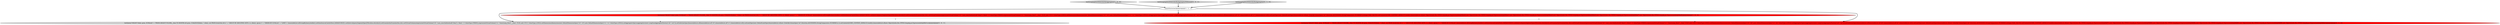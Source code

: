digraph {
2 [style = filled, label = "testGroupingSetsWithOrderByAggregator['1', '0', '0']", fillcolor = lightgray, shape = diamond image = "AAA0AAABBB1BBB"];
1 [style = filled, label = "testQuery(\"SELECT dim2, gran, SUM(cnt)\" + \"FROM (SELECT FLOOR(__time TO MONTH) AS gran, COALESCE(dim2, '') dim2, cnt FROM druid.foo) AS x\" + \"GROUP BY GROUPING SETS ( (), (dim2), (gran) )\" + \"ORDER BY SUM(cnt)\",ImmutableList.of(GroupByQuery.builder().setDataSource(CalciteTests.DATASOURCE1).setInterval(querySegmentSpec(Filtration.eternity())).setGranularity(Granularities.ALL).setVirtualColumns(expressionVirtualColumn(\"v0\",\"case_searched(notnull(\"dim2\"),\"dim2\",'')\",ValueType.STRING),expressionVirtualColumn(\"v1\",\"timestamp_floor(\"__time\",'P1M',null,'UTC')\",ValueType.LONG)).setDimensions(dimensions(new DefaultDimensionSpec(\"v0\",\"v0\"),new DefaultDimensionSpec(\"v1\",\"v1\",ValueType.LONG))).setAggregatorSpecs(aggregators(new LongSumAggregatorFactory(\"a0\",\"cnt\"))).setSubtotalsSpec(ImmutableList.of(ImmutableList.of(\"v0\"),ImmutableList.of(\"v1\"),ImmutableList.of())).setLimitSpec(new DefaultLimitSpec(ImmutableList.of(new OrderByColumnSpec(\"a0\",Direction.ASCENDING,StringComparators.NUMERIC)),Integer.MAX_VALUE)).setContext(QUERY_CONTEXT_DEFAULT).build()),ImmutableList.of(new Object((((edu.fdu.CPPDG.tinypdg.pe.ExpressionInfo@8fdedd,new Object((((edu.fdu.CPPDG.tinypdg.pe.ExpressionInfo@8fdee3,new Object((((edu.fdu.CPPDG.tinypdg.pe.ExpressionInfo@8fdee9,new Object((((edu.fdu.CPPDG.tinypdg.pe.ExpressionInfo@8fdeef,new Object((((edu.fdu.CPPDG.tinypdg.pe.ExpressionInfo@8fdef7,new Object((((edu.fdu.CPPDG.tinypdg.pe.ExpressionInfo@8fdeff))@@@4@@@['1', '0', '0']", fillcolor = red, shape = ellipse image = "AAA1AAABBB1BBB"];
5 [style = filled, label = "testQuery(\"SELECT dim2, gran, SUM(cnt)\" + \"FROM (SELECT FLOOR(__time TO MONTH) AS gran, COALESCE(dim2, '') dim2, cnt FROM druid.foo) AS x\" + \"GROUP BY GROUPING SETS ( (), (dim2), (gran) )\" + \"ORDER BY SUM(cnt)\" + \"LIMIT 1\",ImmutableList.of(GroupByQuery.builder().setDataSource(CalciteTests.DATASOURCE1).setInterval(querySegmentSpec(Filtration.eternity())).setGranularity(Granularities.ALL).setVirtualColumns(expressionVirtualColumn(\"v0\",\"case_searched(notnull(\"dim2\"),\"dim2\",'')\",ValueType.STRING),expressionVirtualColumn(\"v1\",\"timestamp_floor(\"__time\",'P1M',null,'UTC')\",ValueType.LONG)).setDimensions(dimensions(new DefaultDimensionSpec(\"v0\",\"v0\"),new DefaultDimensionSpec(\"v1\",\"v1\",ValueType.LONG))).setAggregatorSpecs(aggregators(new LongSumAggregatorFactory(\"a0\",\"cnt\"))).setSubtotalsSpec(ImmutableList.of(ImmutableList.of(\"v0\"),ImmutableList.of(\"v1\"),ImmutableList.of())).setLimitSpec(new DefaultLimitSpec(ImmutableList.of(new OrderByColumnSpec(\"a0\",Direction.ASCENDING,StringComparators.NUMERIC)),1)).setContext(QUERY_CONTEXT_DEFAULT).build()),ImmutableList.of(new Object((((edu.fdu.CPPDG.tinypdg.pe.ExpressionInfo@8fe01e))@@@4@@@['0', '0', '1']", fillcolor = lightgray, shape = ellipse image = "AAA0AAABBB3BBB"];
6 [style = filled, label = "testGroupingSetsWithOrderByAggregatorWithLimit['0', '0', '1']", fillcolor = lightgray, shape = diamond image = "AAA0AAABBB3BBB"];
4 [style = filled, label = "testQuery(\"SELECT dim2, gran, SUM(cnt)\" + \"FROM (SELECT FLOOR(__time TO MONTH) AS gran, COALESCE(dim2, '') dim2, cnt FROM druid.foo) AS x\" + \"GROUP BY GROUPING SETS ( (), (dim2), (gran) )\" + \"ORDER BY SUM(cnt)\",ImmutableList.of(GroupByQuery.builder().setDataSource(CalciteTests.DATASOURCE1).setInterval(querySegmentSpec(Filtration.eternity())).setGranularity(Granularities.ALL).setVirtualColumns(expressionVirtualColumn(\"v0\",\"case_searched(notnull(\"dim2\"),\"dim2\",'')\",ValueType.STRING),expressionVirtualColumn(\"v1\",\"timestamp_floor(\"__time\",'P1M',null,'UTC')\",ValueType.LONG)).setDimensions(dimensions(new DefaultDimensionSpec(\"v0\",\"d0\"),new DefaultDimensionSpec(\"v1\",\"d1\",ValueType.LONG))).setAggregatorSpecs(aggregators(new LongSumAggregatorFactory(\"a0\",\"cnt\"))).setSubtotalsSpec(ImmutableList.of(ImmutableList.of(\"d0\"),ImmutableList.of(\"d1\"),ImmutableList.of())).setLimitSpec(new DefaultLimitSpec(ImmutableList.of(new OrderByColumnSpec(\"a0\",Direction.ASCENDING,StringComparators.NUMERIC)),Integer.MAX_VALUE)).setContext(QUERY_CONTEXT_DEFAULT).build()),ImmutableList.of(new Object((((edu.fdu.CPPDG.tinypdg.pe.ExpressionInfo@8fdf7e,new Object((((edu.fdu.CPPDG.tinypdg.pe.ExpressionInfo@8fdf84,new Object((((edu.fdu.CPPDG.tinypdg.pe.ExpressionInfo@8fdf8a,new Object((((edu.fdu.CPPDG.tinypdg.pe.ExpressionInfo@8fdf90,new Object((((edu.fdu.CPPDG.tinypdg.pe.ExpressionInfo@8fdf98,new Object((((edu.fdu.CPPDG.tinypdg.pe.ExpressionInfo@8fdfa0))@@@4@@@['0', '1', '0']", fillcolor = red, shape = ellipse image = "AAA1AAABBB2BBB"];
3 [style = filled, label = "testGroupingSetsWithOrderByAggregator['0', '1', '0']", fillcolor = lightgray, shape = diamond image = "AAA0AAABBB2BBB"];
0 [style = filled, label = "cannotVectorize()@@@3@@@['1', '1', '1']", fillcolor = white, shape = ellipse image = "AAA0AAABBB1BBB"];
1->4 [style = dashed, label="0"];
2->0 [style = bold, label=""];
6->0 [style = bold, label=""];
1->5 [style = dashed, label="0"];
0->4 [style = bold, label=""];
0->1 [style = bold, label=""];
3->0 [style = bold, label=""];
0->5 [style = bold, label=""];
}
